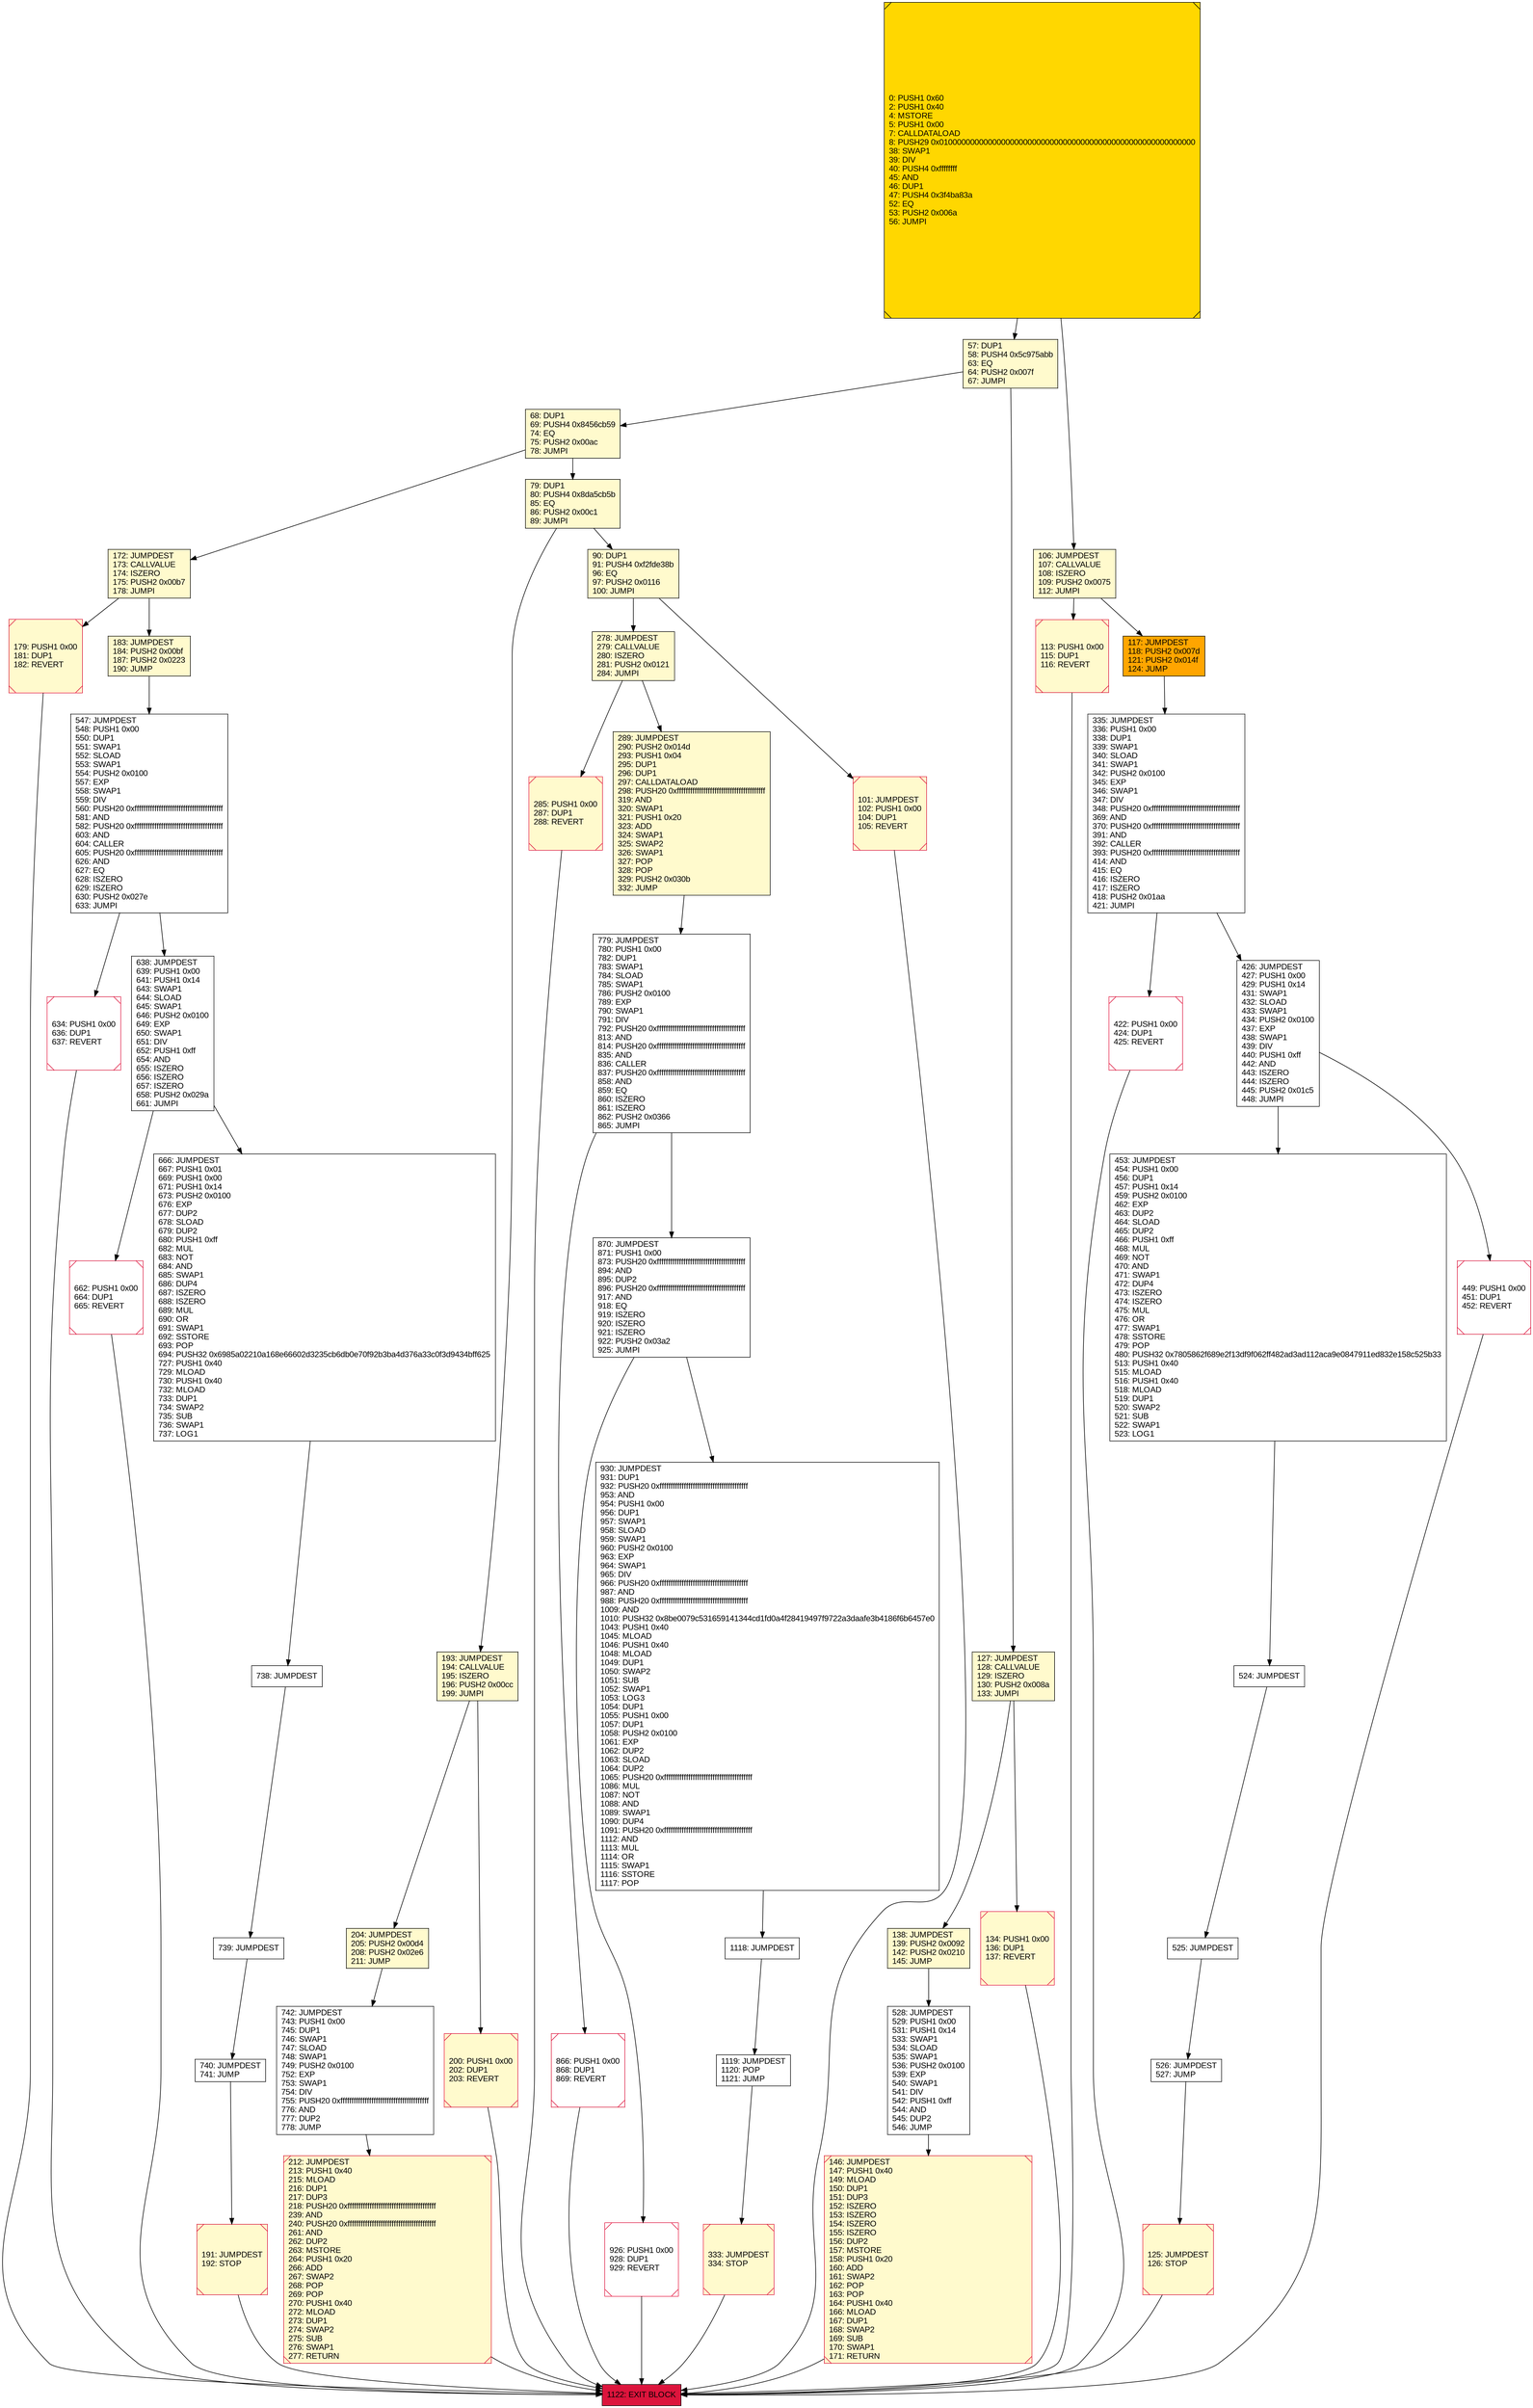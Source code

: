 digraph G {
bgcolor=transparent rankdir=UD;
node [shape=box style=filled color=black fillcolor=white fontname=arial fontcolor=black];
335 [label="335: JUMPDEST\l336: PUSH1 0x00\l338: DUP1\l339: SWAP1\l340: SLOAD\l341: SWAP1\l342: PUSH2 0x0100\l345: EXP\l346: SWAP1\l347: DIV\l348: PUSH20 0xffffffffffffffffffffffffffffffffffffffff\l369: AND\l370: PUSH20 0xffffffffffffffffffffffffffffffffffffffff\l391: AND\l392: CALLER\l393: PUSH20 0xffffffffffffffffffffffffffffffffffffffff\l414: AND\l415: EQ\l416: ISZERO\l417: ISZERO\l418: PUSH2 0x01aa\l421: JUMPI\l" ];
212 [label="212: JUMPDEST\l213: PUSH1 0x40\l215: MLOAD\l216: DUP1\l217: DUP3\l218: PUSH20 0xffffffffffffffffffffffffffffffffffffffff\l239: AND\l240: PUSH20 0xffffffffffffffffffffffffffffffffffffffff\l261: AND\l262: DUP2\l263: MSTORE\l264: PUSH1 0x20\l266: ADD\l267: SWAP2\l268: POP\l269: POP\l270: PUSH1 0x40\l272: MLOAD\l273: DUP1\l274: SWAP2\l275: SUB\l276: SWAP1\l277: RETURN\l" fillcolor=lemonchiffon shape=Msquare color=crimson ];
422 [label="422: PUSH1 0x00\l424: DUP1\l425: REVERT\l" shape=Msquare color=crimson ];
453 [label="453: JUMPDEST\l454: PUSH1 0x00\l456: DUP1\l457: PUSH1 0x14\l459: PUSH2 0x0100\l462: EXP\l463: DUP2\l464: SLOAD\l465: DUP2\l466: PUSH1 0xff\l468: MUL\l469: NOT\l470: AND\l471: SWAP1\l472: DUP4\l473: ISZERO\l474: ISZERO\l475: MUL\l476: OR\l477: SWAP1\l478: SSTORE\l479: POP\l480: PUSH32 0x7805862f689e2f13df9f062ff482ad3ad112aca9e0847911ed832e158c525b33\l513: PUSH1 0x40\l515: MLOAD\l516: PUSH1 0x40\l518: MLOAD\l519: DUP1\l520: SWAP2\l521: SUB\l522: SWAP1\l523: LOG1\l" ];
179 [label="179: PUSH1 0x00\l181: DUP1\l182: REVERT\l" fillcolor=lemonchiffon shape=Msquare color=crimson ];
138 [label="138: JUMPDEST\l139: PUSH2 0x0092\l142: PUSH2 0x0210\l145: JUMP\l" fillcolor=lemonchiffon ];
1118 [label="1118: JUMPDEST\l" ];
57 [label="57: DUP1\l58: PUSH4 0x5c975abb\l63: EQ\l64: PUSH2 0x007f\l67: JUMPI\l" fillcolor=lemonchiffon ];
204 [label="204: JUMPDEST\l205: PUSH2 0x00d4\l208: PUSH2 0x02e6\l211: JUMP\l" fillcolor=lemonchiffon ];
134 [label="134: PUSH1 0x00\l136: DUP1\l137: REVERT\l" fillcolor=lemonchiffon shape=Msquare color=crimson ];
191 [label="191: JUMPDEST\l192: STOP\l" fillcolor=lemonchiffon shape=Msquare color=crimson ];
146 [label="146: JUMPDEST\l147: PUSH1 0x40\l149: MLOAD\l150: DUP1\l151: DUP3\l152: ISZERO\l153: ISZERO\l154: ISZERO\l155: ISZERO\l156: DUP2\l157: MSTORE\l158: PUSH1 0x20\l160: ADD\l161: SWAP2\l162: POP\l163: POP\l164: PUSH1 0x40\l166: MLOAD\l167: DUP1\l168: SWAP2\l169: SUB\l170: SWAP1\l171: RETURN\l" fillcolor=lemonchiffon shape=Msquare color=crimson ];
739 [label="739: JUMPDEST\l" ];
738 [label="738: JUMPDEST\l" ];
662 [label="662: PUSH1 0x00\l664: DUP1\l665: REVERT\l" shape=Msquare color=crimson ];
68 [label="68: DUP1\l69: PUSH4 0x8456cb59\l74: EQ\l75: PUSH2 0x00ac\l78: JUMPI\l" fillcolor=lemonchiffon ];
526 [label="526: JUMPDEST\l527: JUMP\l" ];
127 [label="127: JUMPDEST\l128: CALLVALUE\l129: ISZERO\l130: PUSH2 0x008a\l133: JUMPI\l" fillcolor=lemonchiffon ];
106 [label="106: JUMPDEST\l107: CALLVALUE\l108: ISZERO\l109: PUSH2 0x0075\l112: JUMPI\l" fillcolor=lemonchiffon ];
285 [label="285: PUSH1 0x00\l287: DUP1\l288: REVERT\l" fillcolor=lemonchiffon shape=Msquare color=crimson ];
779 [label="779: JUMPDEST\l780: PUSH1 0x00\l782: DUP1\l783: SWAP1\l784: SLOAD\l785: SWAP1\l786: PUSH2 0x0100\l789: EXP\l790: SWAP1\l791: DIV\l792: PUSH20 0xffffffffffffffffffffffffffffffffffffffff\l813: AND\l814: PUSH20 0xffffffffffffffffffffffffffffffffffffffff\l835: AND\l836: CALLER\l837: PUSH20 0xffffffffffffffffffffffffffffffffffffffff\l858: AND\l859: EQ\l860: ISZERO\l861: ISZERO\l862: PUSH2 0x0366\l865: JUMPI\l" ];
193 [label="193: JUMPDEST\l194: CALLVALUE\l195: ISZERO\l196: PUSH2 0x00cc\l199: JUMPI\l" fillcolor=lemonchiffon ];
926 [label="926: PUSH1 0x00\l928: DUP1\l929: REVERT\l" shape=Msquare color=crimson ];
525 [label="525: JUMPDEST\l" ];
524 [label="524: JUMPDEST\l" ];
866 [label="866: PUSH1 0x00\l868: DUP1\l869: REVERT\l" shape=Msquare color=crimson ];
547 [label="547: JUMPDEST\l548: PUSH1 0x00\l550: DUP1\l551: SWAP1\l552: SLOAD\l553: SWAP1\l554: PUSH2 0x0100\l557: EXP\l558: SWAP1\l559: DIV\l560: PUSH20 0xffffffffffffffffffffffffffffffffffffffff\l581: AND\l582: PUSH20 0xffffffffffffffffffffffffffffffffffffffff\l603: AND\l604: CALLER\l605: PUSH20 0xffffffffffffffffffffffffffffffffffffffff\l626: AND\l627: EQ\l628: ISZERO\l629: ISZERO\l630: PUSH2 0x027e\l633: JUMPI\l" ];
90 [label="90: DUP1\l91: PUSH4 0xf2fde38b\l96: EQ\l97: PUSH2 0x0116\l100: JUMPI\l" fillcolor=lemonchiffon ];
666 [label="666: JUMPDEST\l667: PUSH1 0x01\l669: PUSH1 0x00\l671: PUSH1 0x14\l673: PUSH2 0x0100\l676: EXP\l677: DUP2\l678: SLOAD\l679: DUP2\l680: PUSH1 0xff\l682: MUL\l683: NOT\l684: AND\l685: SWAP1\l686: DUP4\l687: ISZERO\l688: ISZERO\l689: MUL\l690: OR\l691: SWAP1\l692: SSTORE\l693: POP\l694: PUSH32 0x6985a02210a168e66602d3235cb6db0e70f92b3ba4d376a33c0f3d9434bff625\l727: PUSH1 0x40\l729: MLOAD\l730: PUSH1 0x40\l732: MLOAD\l733: DUP1\l734: SWAP2\l735: SUB\l736: SWAP1\l737: LOG1\l" ];
870 [label="870: JUMPDEST\l871: PUSH1 0x00\l873: PUSH20 0xffffffffffffffffffffffffffffffffffffffff\l894: AND\l895: DUP2\l896: PUSH20 0xffffffffffffffffffffffffffffffffffffffff\l917: AND\l918: EQ\l919: ISZERO\l920: ISZERO\l921: ISZERO\l922: PUSH2 0x03a2\l925: JUMPI\l" ];
113 [label="113: PUSH1 0x00\l115: DUP1\l116: REVERT\l" fillcolor=lemonchiffon shape=Msquare color=crimson ];
742 [label="742: JUMPDEST\l743: PUSH1 0x00\l745: DUP1\l746: SWAP1\l747: SLOAD\l748: SWAP1\l749: PUSH2 0x0100\l752: EXP\l753: SWAP1\l754: DIV\l755: PUSH20 0xffffffffffffffffffffffffffffffffffffffff\l776: AND\l777: DUP2\l778: JUMP\l" ];
278 [label="278: JUMPDEST\l279: CALLVALUE\l280: ISZERO\l281: PUSH2 0x0121\l284: JUMPI\l" fillcolor=lemonchiffon ];
0 [label="0: PUSH1 0x60\l2: PUSH1 0x40\l4: MSTORE\l5: PUSH1 0x00\l7: CALLDATALOAD\l8: PUSH29 0x0100000000000000000000000000000000000000000000000000000000\l38: SWAP1\l39: DIV\l40: PUSH4 0xffffffff\l45: AND\l46: DUP1\l47: PUSH4 0x3f4ba83a\l52: EQ\l53: PUSH2 0x006a\l56: JUMPI\l" fillcolor=lemonchiffon shape=Msquare fillcolor=gold ];
740 [label="740: JUMPDEST\l741: JUMP\l" ];
117 [label="117: JUMPDEST\l118: PUSH2 0x007d\l121: PUSH2 0x014f\l124: JUMP\l" fillcolor=orange ];
172 [label="172: JUMPDEST\l173: CALLVALUE\l174: ISZERO\l175: PUSH2 0x00b7\l178: JUMPI\l" fillcolor=lemonchiffon ];
333 [label="333: JUMPDEST\l334: STOP\l" fillcolor=lemonchiffon shape=Msquare color=crimson ];
79 [label="79: DUP1\l80: PUSH4 0x8da5cb5b\l85: EQ\l86: PUSH2 0x00c1\l89: JUMPI\l" fillcolor=lemonchiffon ];
634 [label="634: PUSH1 0x00\l636: DUP1\l637: REVERT\l" shape=Msquare color=crimson ];
289 [label="289: JUMPDEST\l290: PUSH2 0x014d\l293: PUSH1 0x04\l295: DUP1\l296: DUP1\l297: CALLDATALOAD\l298: PUSH20 0xffffffffffffffffffffffffffffffffffffffff\l319: AND\l320: SWAP1\l321: PUSH1 0x20\l323: ADD\l324: SWAP1\l325: SWAP2\l326: SWAP1\l327: POP\l328: POP\l329: PUSH2 0x030b\l332: JUMP\l" fillcolor=lemonchiffon ];
101 [label="101: JUMPDEST\l102: PUSH1 0x00\l104: DUP1\l105: REVERT\l" fillcolor=lemonchiffon shape=Msquare color=crimson ];
449 [label="449: PUSH1 0x00\l451: DUP1\l452: REVERT\l" shape=Msquare color=crimson ];
930 [label="930: JUMPDEST\l931: DUP1\l932: PUSH20 0xffffffffffffffffffffffffffffffffffffffff\l953: AND\l954: PUSH1 0x00\l956: DUP1\l957: SWAP1\l958: SLOAD\l959: SWAP1\l960: PUSH2 0x0100\l963: EXP\l964: SWAP1\l965: DIV\l966: PUSH20 0xffffffffffffffffffffffffffffffffffffffff\l987: AND\l988: PUSH20 0xffffffffffffffffffffffffffffffffffffffff\l1009: AND\l1010: PUSH32 0x8be0079c531659141344cd1fd0a4f28419497f9722a3daafe3b4186f6b6457e0\l1043: PUSH1 0x40\l1045: MLOAD\l1046: PUSH1 0x40\l1048: MLOAD\l1049: DUP1\l1050: SWAP2\l1051: SUB\l1052: SWAP1\l1053: LOG3\l1054: DUP1\l1055: PUSH1 0x00\l1057: DUP1\l1058: PUSH2 0x0100\l1061: EXP\l1062: DUP2\l1063: SLOAD\l1064: DUP2\l1065: PUSH20 0xffffffffffffffffffffffffffffffffffffffff\l1086: MUL\l1087: NOT\l1088: AND\l1089: SWAP1\l1090: DUP4\l1091: PUSH20 0xffffffffffffffffffffffffffffffffffffffff\l1112: AND\l1113: MUL\l1114: OR\l1115: SWAP1\l1116: SSTORE\l1117: POP\l" ];
1122 [label="1122: EXIT BLOCK\l" fillcolor=crimson ];
426 [label="426: JUMPDEST\l427: PUSH1 0x00\l429: PUSH1 0x14\l431: SWAP1\l432: SLOAD\l433: SWAP1\l434: PUSH2 0x0100\l437: EXP\l438: SWAP1\l439: DIV\l440: PUSH1 0xff\l442: AND\l443: ISZERO\l444: ISZERO\l445: PUSH2 0x01c5\l448: JUMPI\l" ];
638 [label="638: JUMPDEST\l639: PUSH1 0x00\l641: PUSH1 0x14\l643: SWAP1\l644: SLOAD\l645: SWAP1\l646: PUSH2 0x0100\l649: EXP\l650: SWAP1\l651: DIV\l652: PUSH1 0xff\l654: AND\l655: ISZERO\l656: ISZERO\l657: ISZERO\l658: PUSH2 0x029a\l661: JUMPI\l" ];
125 [label="125: JUMPDEST\l126: STOP\l" fillcolor=lemonchiffon shape=Msquare color=crimson ];
200 [label="200: PUSH1 0x00\l202: DUP1\l203: REVERT\l" fillcolor=lemonchiffon shape=Msquare color=crimson ];
183 [label="183: JUMPDEST\l184: PUSH2 0x00bf\l187: PUSH2 0x0223\l190: JUMP\l" fillcolor=lemonchiffon ];
528 [label="528: JUMPDEST\l529: PUSH1 0x00\l531: PUSH1 0x14\l533: SWAP1\l534: SLOAD\l535: SWAP1\l536: PUSH2 0x0100\l539: EXP\l540: SWAP1\l541: DIV\l542: PUSH1 0xff\l544: AND\l545: DUP2\l546: JUMP\l" ];
1119 [label="1119: JUMPDEST\l1120: POP\l1121: JUMP\l" ];
524 -> 525;
738 -> 739;
101 -> 1122;
449 -> 1122;
426 -> 449;
335 -> 422;
125 -> 1122;
200 -> 1122;
278 -> 289;
90 -> 278;
79 -> 90;
127 -> 134;
547 -> 634;
866 -> 1122;
1119 -> 333;
547 -> 638;
90 -> 101;
127 -> 138;
193 -> 204;
183 -> 547;
57 -> 68;
57 -> 127;
638 -> 666;
870 -> 930;
113 -> 1122;
172 -> 183;
634 -> 1122;
333 -> 1122;
134 -> 1122;
204 -> 742;
0 -> 57;
453 -> 524;
191 -> 1122;
172 -> 179;
146 -> 1122;
526 -> 125;
638 -> 662;
662 -> 1122;
193 -> 200;
117 -> 335;
742 -> 212;
528 -> 146;
926 -> 1122;
285 -> 1122;
289 -> 779;
68 -> 172;
68 -> 79;
426 -> 453;
79 -> 193;
335 -> 426;
666 -> 738;
212 -> 1122;
422 -> 1122;
138 -> 528;
0 -> 106;
106 -> 113;
1118 -> 1119;
106 -> 117;
278 -> 285;
179 -> 1122;
870 -> 926;
779 -> 870;
930 -> 1118;
740 -> 191;
525 -> 526;
739 -> 740;
779 -> 866;
}